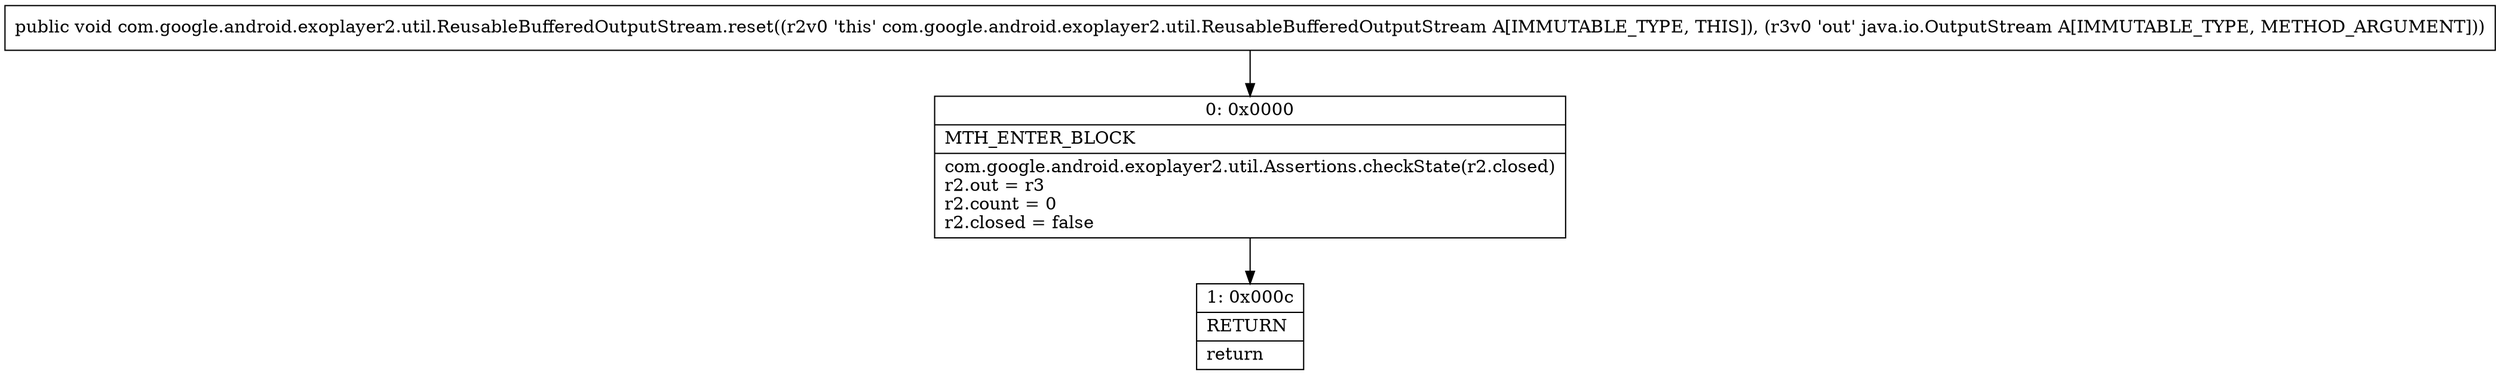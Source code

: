 digraph "CFG forcom.google.android.exoplayer2.util.ReusableBufferedOutputStream.reset(Ljava\/io\/OutputStream;)V" {
Node_0 [shape=record,label="{0\:\ 0x0000|MTH_ENTER_BLOCK\l|com.google.android.exoplayer2.util.Assertions.checkState(r2.closed)\lr2.out = r3\lr2.count = 0\lr2.closed = false\l}"];
Node_1 [shape=record,label="{1\:\ 0x000c|RETURN\l|return\l}"];
MethodNode[shape=record,label="{public void com.google.android.exoplayer2.util.ReusableBufferedOutputStream.reset((r2v0 'this' com.google.android.exoplayer2.util.ReusableBufferedOutputStream A[IMMUTABLE_TYPE, THIS]), (r3v0 'out' java.io.OutputStream A[IMMUTABLE_TYPE, METHOD_ARGUMENT])) }"];
MethodNode -> Node_0;
Node_0 -> Node_1;
}

